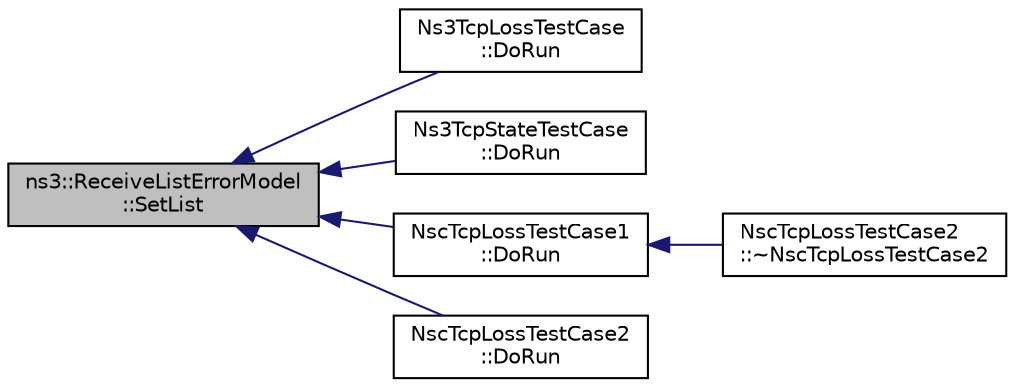 digraph "ns3::ReceiveListErrorModel::SetList"
{
  edge [fontname="Helvetica",fontsize="10",labelfontname="Helvetica",labelfontsize="10"];
  node [fontname="Helvetica",fontsize="10",shape=record];
  rankdir="LR";
  Node1 [label="ns3::ReceiveListErrorModel\l::SetList",height=0.2,width=0.4,color="black", fillcolor="grey75", style="filled", fontcolor="black"];
  Node1 -> Node2 [dir="back",color="midnightblue",fontsize="10",style="solid"];
  Node2 [label="Ns3TcpLossTestCase\l::DoRun",height=0.2,width=0.4,color="black", fillcolor="white", style="filled",URL="$d7/d40/classNs3TcpLossTestCase.html#aa6494c8b5df42627efd9625374b2eeeb",tooltip="Implementation to actually run this TestCase. "];
  Node1 -> Node3 [dir="back",color="midnightblue",fontsize="10",style="solid"];
  Node3 [label="Ns3TcpStateTestCase\l::DoRun",height=0.2,width=0.4,color="black", fillcolor="white", style="filled",URL="$d4/d4d/classNs3TcpStateTestCase.html#a62dd7855d89e540bf08e8ac2e9febf9f",tooltip="Implementation to actually run this TestCase. "];
  Node1 -> Node4 [dir="back",color="midnightblue",fontsize="10",style="solid"];
  Node4 [label="NscTcpLossTestCase1\l::DoRun",height=0.2,width=0.4,color="black", fillcolor="white", style="filled",URL="$df/d00/classNscTcpLossTestCase1.html#ab2e9a06924e6dffa3f335d64c54e2a0e",tooltip="Implementation to actually run this TestCase. "];
  Node4 -> Node5 [dir="back",color="midnightblue",fontsize="10",style="solid"];
  Node5 [label="NscTcpLossTestCase2\l::~NscTcpLossTestCase2",height=0.2,width=0.4,color="black", fillcolor="white", style="filled",URL="$df/d7e/classNscTcpLossTestCase2.html#a2d5a1d6293b0b72b58138da6a9322ae8"];
  Node1 -> Node6 [dir="back",color="midnightblue",fontsize="10",style="solid"];
  Node6 [label="NscTcpLossTestCase2\l::DoRun",height=0.2,width=0.4,color="black", fillcolor="white", style="filled",URL="$df/d7e/classNscTcpLossTestCase2.html#ad364f063ed7754e73344898da12a442f",tooltip="Implementation to actually run this TestCase. "];
}
